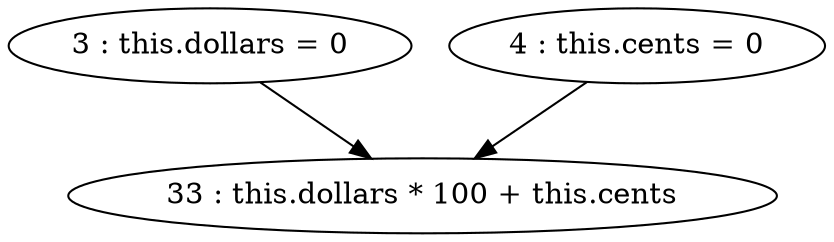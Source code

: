 digraph G {
"3 : this.dollars = 0"
"3 : this.dollars = 0" -> "33 : this.dollars * 100 + this.cents"
"4 : this.cents = 0"
"4 : this.cents = 0" -> "33 : this.dollars * 100 + this.cents"
"33 : this.dollars * 100 + this.cents"
}